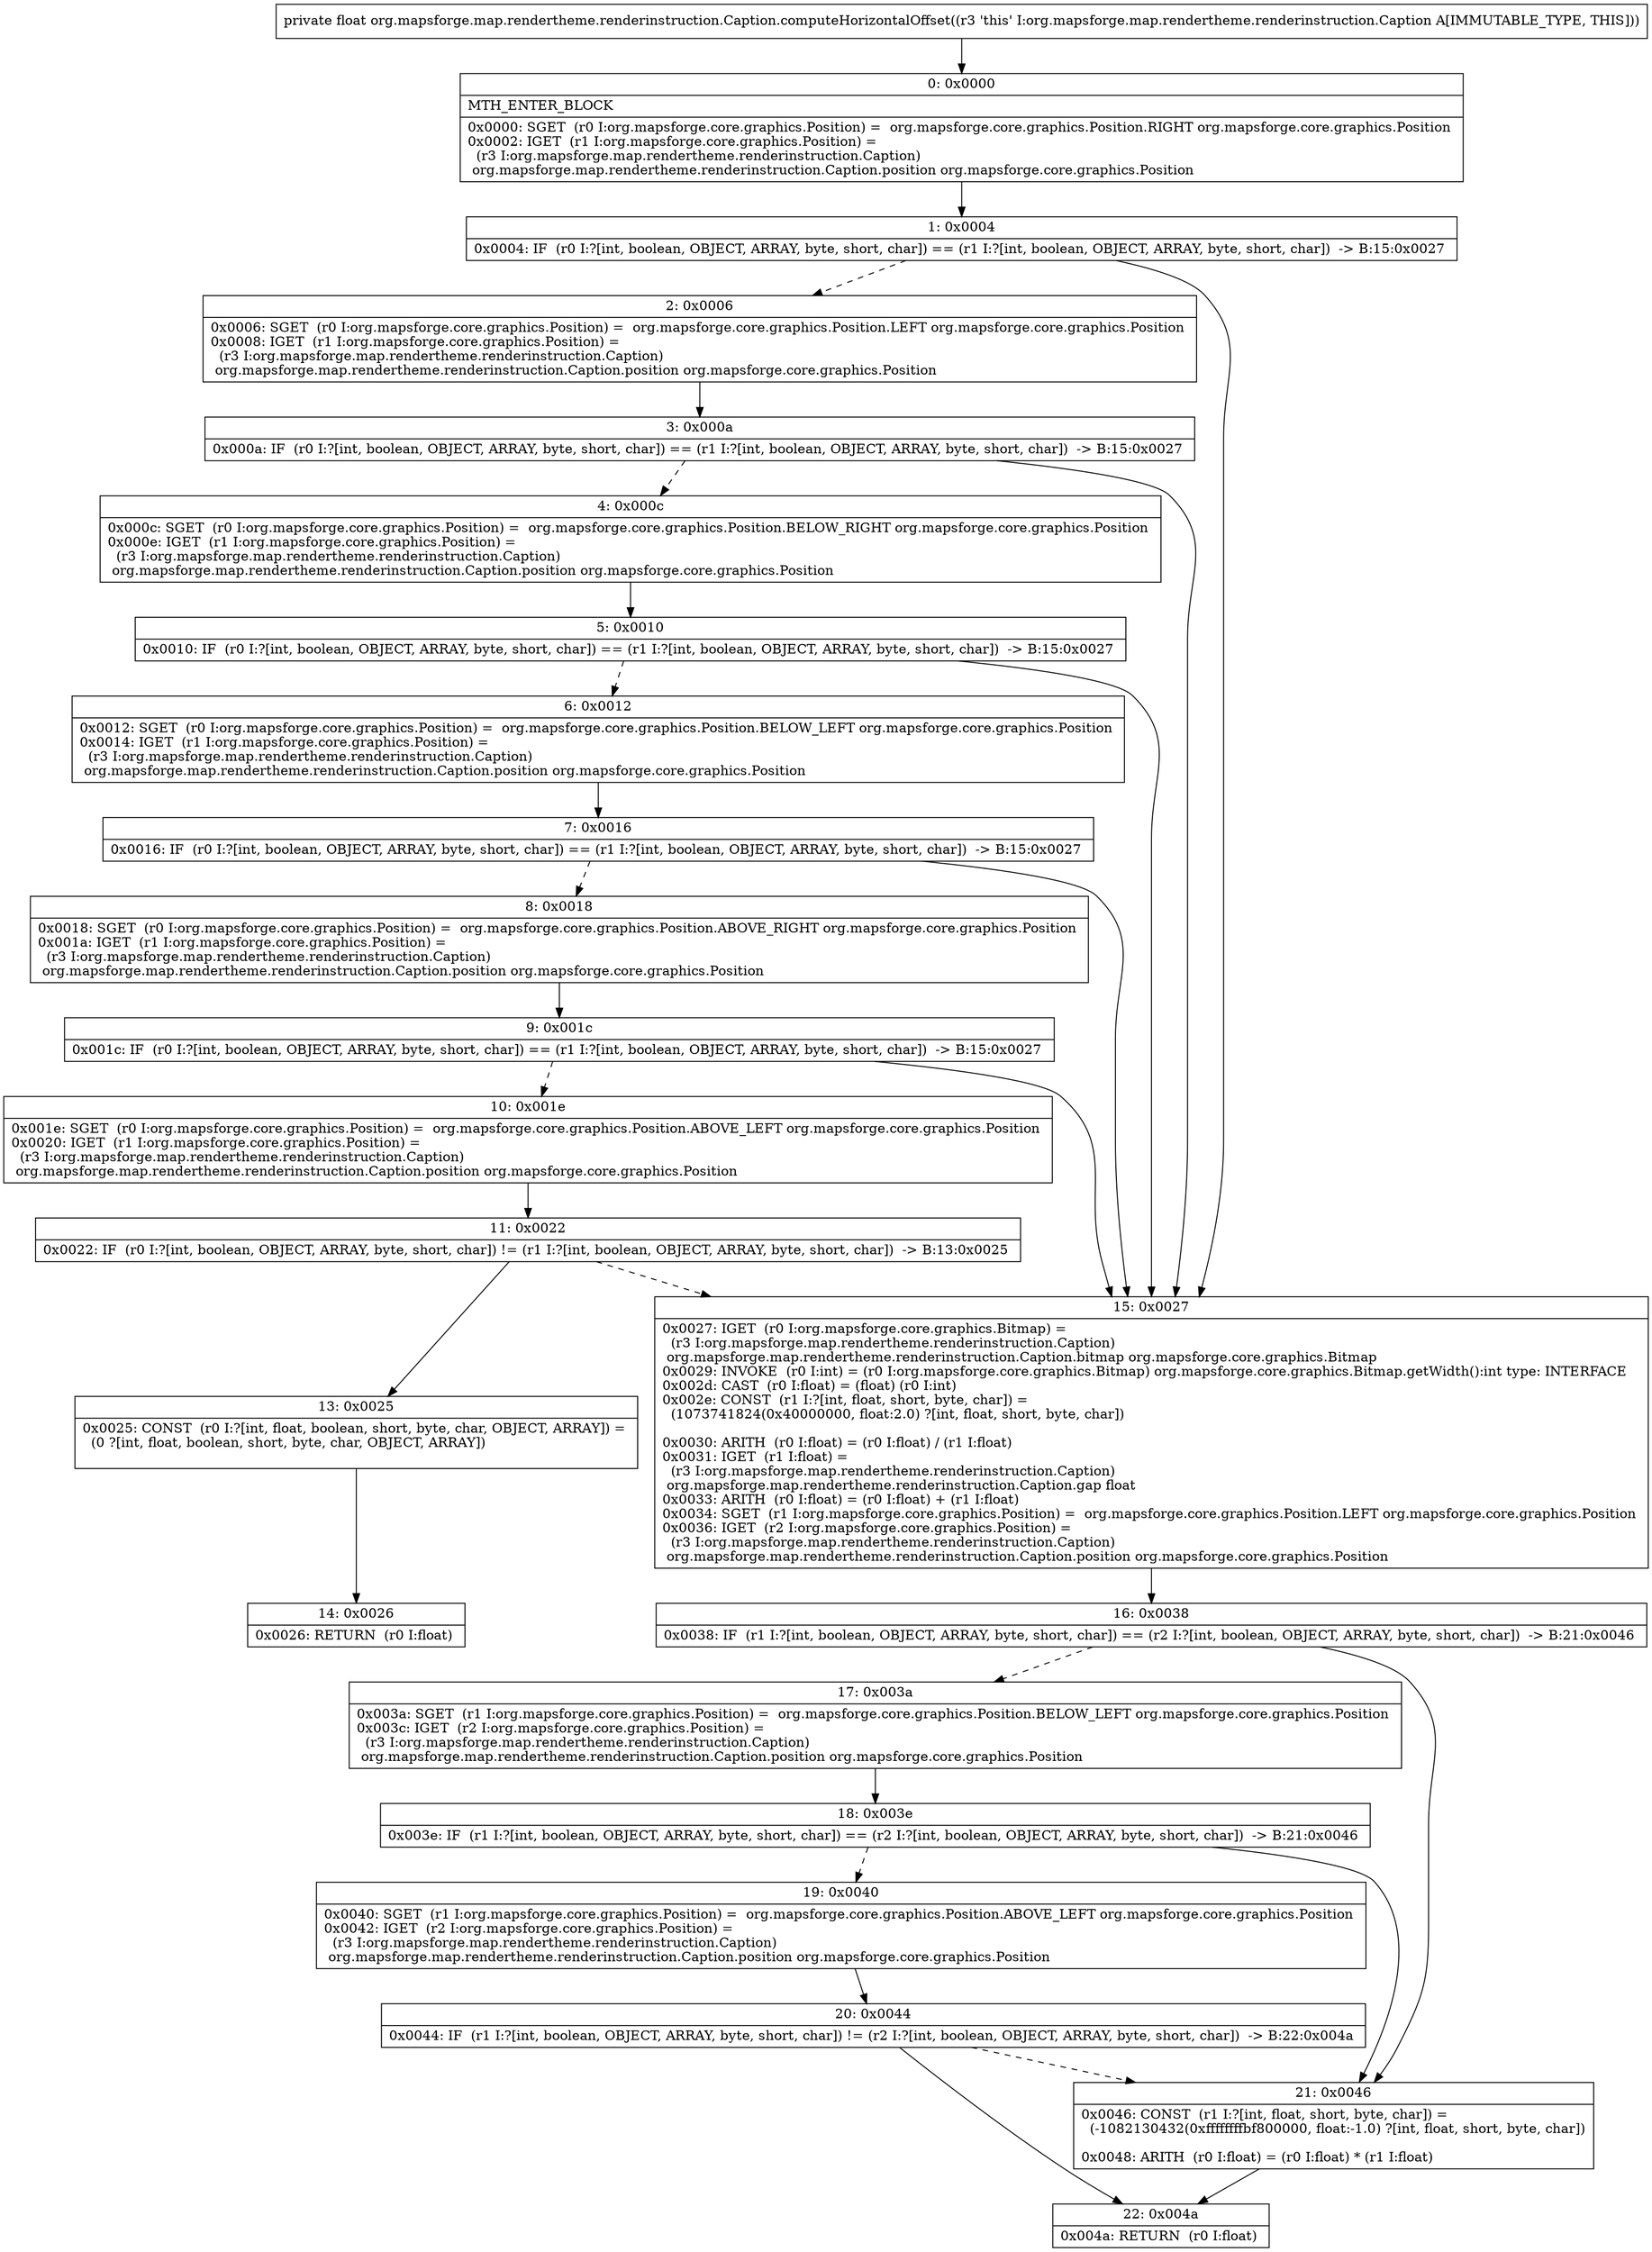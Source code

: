 digraph "CFG fororg.mapsforge.map.rendertheme.renderinstruction.Caption.computeHorizontalOffset()F" {
Node_0 [shape=record,label="{0\:\ 0x0000|MTH_ENTER_BLOCK\l|0x0000: SGET  (r0 I:org.mapsforge.core.graphics.Position) =  org.mapsforge.core.graphics.Position.RIGHT org.mapsforge.core.graphics.Position \l0x0002: IGET  (r1 I:org.mapsforge.core.graphics.Position) = \l  (r3 I:org.mapsforge.map.rendertheme.renderinstruction.Caption)\l org.mapsforge.map.rendertheme.renderinstruction.Caption.position org.mapsforge.core.graphics.Position \l}"];
Node_1 [shape=record,label="{1\:\ 0x0004|0x0004: IF  (r0 I:?[int, boolean, OBJECT, ARRAY, byte, short, char]) == (r1 I:?[int, boolean, OBJECT, ARRAY, byte, short, char])  \-\> B:15:0x0027 \l}"];
Node_2 [shape=record,label="{2\:\ 0x0006|0x0006: SGET  (r0 I:org.mapsforge.core.graphics.Position) =  org.mapsforge.core.graphics.Position.LEFT org.mapsforge.core.graphics.Position \l0x0008: IGET  (r1 I:org.mapsforge.core.graphics.Position) = \l  (r3 I:org.mapsforge.map.rendertheme.renderinstruction.Caption)\l org.mapsforge.map.rendertheme.renderinstruction.Caption.position org.mapsforge.core.graphics.Position \l}"];
Node_3 [shape=record,label="{3\:\ 0x000a|0x000a: IF  (r0 I:?[int, boolean, OBJECT, ARRAY, byte, short, char]) == (r1 I:?[int, boolean, OBJECT, ARRAY, byte, short, char])  \-\> B:15:0x0027 \l}"];
Node_4 [shape=record,label="{4\:\ 0x000c|0x000c: SGET  (r0 I:org.mapsforge.core.graphics.Position) =  org.mapsforge.core.graphics.Position.BELOW_RIGHT org.mapsforge.core.graphics.Position \l0x000e: IGET  (r1 I:org.mapsforge.core.graphics.Position) = \l  (r3 I:org.mapsforge.map.rendertheme.renderinstruction.Caption)\l org.mapsforge.map.rendertheme.renderinstruction.Caption.position org.mapsforge.core.graphics.Position \l}"];
Node_5 [shape=record,label="{5\:\ 0x0010|0x0010: IF  (r0 I:?[int, boolean, OBJECT, ARRAY, byte, short, char]) == (r1 I:?[int, boolean, OBJECT, ARRAY, byte, short, char])  \-\> B:15:0x0027 \l}"];
Node_6 [shape=record,label="{6\:\ 0x0012|0x0012: SGET  (r0 I:org.mapsforge.core.graphics.Position) =  org.mapsforge.core.graphics.Position.BELOW_LEFT org.mapsforge.core.graphics.Position \l0x0014: IGET  (r1 I:org.mapsforge.core.graphics.Position) = \l  (r3 I:org.mapsforge.map.rendertheme.renderinstruction.Caption)\l org.mapsforge.map.rendertheme.renderinstruction.Caption.position org.mapsforge.core.graphics.Position \l}"];
Node_7 [shape=record,label="{7\:\ 0x0016|0x0016: IF  (r0 I:?[int, boolean, OBJECT, ARRAY, byte, short, char]) == (r1 I:?[int, boolean, OBJECT, ARRAY, byte, short, char])  \-\> B:15:0x0027 \l}"];
Node_8 [shape=record,label="{8\:\ 0x0018|0x0018: SGET  (r0 I:org.mapsforge.core.graphics.Position) =  org.mapsforge.core.graphics.Position.ABOVE_RIGHT org.mapsforge.core.graphics.Position \l0x001a: IGET  (r1 I:org.mapsforge.core.graphics.Position) = \l  (r3 I:org.mapsforge.map.rendertheme.renderinstruction.Caption)\l org.mapsforge.map.rendertheme.renderinstruction.Caption.position org.mapsforge.core.graphics.Position \l}"];
Node_9 [shape=record,label="{9\:\ 0x001c|0x001c: IF  (r0 I:?[int, boolean, OBJECT, ARRAY, byte, short, char]) == (r1 I:?[int, boolean, OBJECT, ARRAY, byte, short, char])  \-\> B:15:0x0027 \l}"];
Node_10 [shape=record,label="{10\:\ 0x001e|0x001e: SGET  (r0 I:org.mapsforge.core.graphics.Position) =  org.mapsforge.core.graphics.Position.ABOVE_LEFT org.mapsforge.core.graphics.Position \l0x0020: IGET  (r1 I:org.mapsforge.core.graphics.Position) = \l  (r3 I:org.mapsforge.map.rendertheme.renderinstruction.Caption)\l org.mapsforge.map.rendertheme.renderinstruction.Caption.position org.mapsforge.core.graphics.Position \l}"];
Node_11 [shape=record,label="{11\:\ 0x0022|0x0022: IF  (r0 I:?[int, boolean, OBJECT, ARRAY, byte, short, char]) != (r1 I:?[int, boolean, OBJECT, ARRAY, byte, short, char])  \-\> B:13:0x0025 \l}"];
Node_13 [shape=record,label="{13\:\ 0x0025|0x0025: CONST  (r0 I:?[int, float, boolean, short, byte, char, OBJECT, ARRAY]) = \l  (0 ?[int, float, boolean, short, byte, char, OBJECT, ARRAY])\l \l}"];
Node_14 [shape=record,label="{14\:\ 0x0026|0x0026: RETURN  (r0 I:float) \l}"];
Node_15 [shape=record,label="{15\:\ 0x0027|0x0027: IGET  (r0 I:org.mapsforge.core.graphics.Bitmap) = \l  (r3 I:org.mapsforge.map.rendertheme.renderinstruction.Caption)\l org.mapsforge.map.rendertheme.renderinstruction.Caption.bitmap org.mapsforge.core.graphics.Bitmap \l0x0029: INVOKE  (r0 I:int) = (r0 I:org.mapsforge.core.graphics.Bitmap) org.mapsforge.core.graphics.Bitmap.getWidth():int type: INTERFACE \l0x002d: CAST  (r0 I:float) = (float) (r0 I:int) \l0x002e: CONST  (r1 I:?[int, float, short, byte, char]) = \l  (1073741824(0x40000000, float:2.0) ?[int, float, short, byte, char])\l \l0x0030: ARITH  (r0 I:float) = (r0 I:float) \/ (r1 I:float) \l0x0031: IGET  (r1 I:float) = \l  (r3 I:org.mapsforge.map.rendertheme.renderinstruction.Caption)\l org.mapsforge.map.rendertheme.renderinstruction.Caption.gap float \l0x0033: ARITH  (r0 I:float) = (r0 I:float) + (r1 I:float) \l0x0034: SGET  (r1 I:org.mapsforge.core.graphics.Position) =  org.mapsforge.core.graphics.Position.LEFT org.mapsforge.core.graphics.Position \l0x0036: IGET  (r2 I:org.mapsforge.core.graphics.Position) = \l  (r3 I:org.mapsforge.map.rendertheme.renderinstruction.Caption)\l org.mapsforge.map.rendertheme.renderinstruction.Caption.position org.mapsforge.core.graphics.Position \l}"];
Node_16 [shape=record,label="{16\:\ 0x0038|0x0038: IF  (r1 I:?[int, boolean, OBJECT, ARRAY, byte, short, char]) == (r2 I:?[int, boolean, OBJECT, ARRAY, byte, short, char])  \-\> B:21:0x0046 \l}"];
Node_17 [shape=record,label="{17\:\ 0x003a|0x003a: SGET  (r1 I:org.mapsforge.core.graphics.Position) =  org.mapsforge.core.graphics.Position.BELOW_LEFT org.mapsforge.core.graphics.Position \l0x003c: IGET  (r2 I:org.mapsforge.core.graphics.Position) = \l  (r3 I:org.mapsforge.map.rendertheme.renderinstruction.Caption)\l org.mapsforge.map.rendertheme.renderinstruction.Caption.position org.mapsforge.core.graphics.Position \l}"];
Node_18 [shape=record,label="{18\:\ 0x003e|0x003e: IF  (r1 I:?[int, boolean, OBJECT, ARRAY, byte, short, char]) == (r2 I:?[int, boolean, OBJECT, ARRAY, byte, short, char])  \-\> B:21:0x0046 \l}"];
Node_19 [shape=record,label="{19\:\ 0x0040|0x0040: SGET  (r1 I:org.mapsforge.core.graphics.Position) =  org.mapsforge.core.graphics.Position.ABOVE_LEFT org.mapsforge.core.graphics.Position \l0x0042: IGET  (r2 I:org.mapsforge.core.graphics.Position) = \l  (r3 I:org.mapsforge.map.rendertheme.renderinstruction.Caption)\l org.mapsforge.map.rendertheme.renderinstruction.Caption.position org.mapsforge.core.graphics.Position \l}"];
Node_20 [shape=record,label="{20\:\ 0x0044|0x0044: IF  (r1 I:?[int, boolean, OBJECT, ARRAY, byte, short, char]) != (r2 I:?[int, boolean, OBJECT, ARRAY, byte, short, char])  \-\> B:22:0x004a \l}"];
Node_21 [shape=record,label="{21\:\ 0x0046|0x0046: CONST  (r1 I:?[int, float, short, byte, char]) = \l  (\-1082130432(0xffffffffbf800000, float:\-1.0) ?[int, float, short, byte, char])\l \l0x0048: ARITH  (r0 I:float) = (r0 I:float) * (r1 I:float) \l}"];
Node_22 [shape=record,label="{22\:\ 0x004a|0x004a: RETURN  (r0 I:float) \l}"];
MethodNode[shape=record,label="{private float org.mapsforge.map.rendertheme.renderinstruction.Caption.computeHorizontalOffset((r3 'this' I:org.mapsforge.map.rendertheme.renderinstruction.Caption A[IMMUTABLE_TYPE, THIS])) }"];
MethodNode -> Node_0;
Node_0 -> Node_1;
Node_1 -> Node_2[style=dashed];
Node_1 -> Node_15;
Node_2 -> Node_3;
Node_3 -> Node_4[style=dashed];
Node_3 -> Node_15;
Node_4 -> Node_5;
Node_5 -> Node_6[style=dashed];
Node_5 -> Node_15;
Node_6 -> Node_7;
Node_7 -> Node_8[style=dashed];
Node_7 -> Node_15;
Node_8 -> Node_9;
Node_9 -> Node_10[style=dashed];
Node_9 -> Node_15;
Node_10 -> Node_11;
Node_11 -> Node_13;
Node_11 -> Node_15[style=dashed];
Node_13 -> Node_14;
Node_15 -> Node_16;
Node_16 -> Node_17[style=dashed];
Node_16 -> Node_21;
Node_17 -> Node_18;
Node_18 -> Node_19[style=dashed];
Node_18 -> Node_21;
Node_19 -> Node_20;
Node_20 -> Node_21[style=dashed];
Node_20 -> Node_22;
Node_21 -> Node_22;
}


